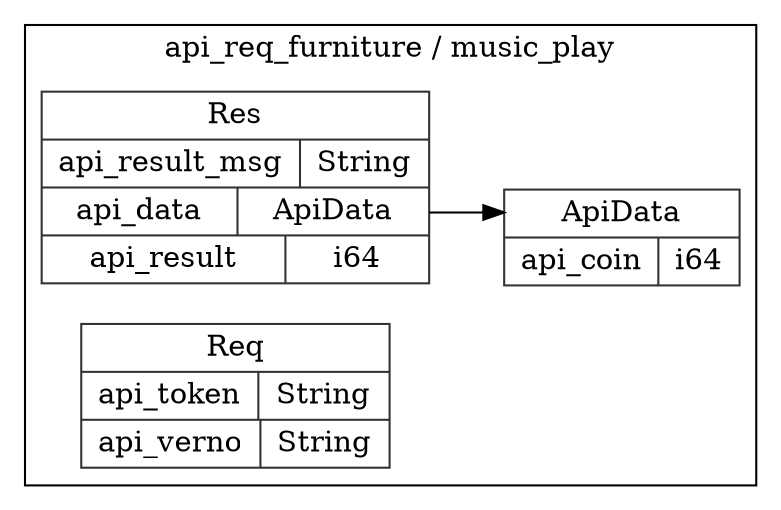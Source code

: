 digraph {
  rankdir=LR;
  subgraph cluster_0 {
    label="api_req_furniture / music_play";
    node [style="filled", color=white, style="solid", color=gray20];
    api_req_furniture__music_play__Res [label="<Res> Res  | { api_result_msg | <api_result_msg> String } | { api_data | <api_data> ApiData } | { api_result | <api_result> i64 }", shape=record];
    api_req_furniture__music_play__ApiData;
    api_req_furniture__music_play__Res:api_data:e -> api_req_furniture__music_play__ApiData:ApiData:w;
    api_req_furniture__music_play__ApiData [label="<ApiData> ApiData  | { api_coin | <api_coin> i64 }", shape=record];
    api_req_furniture__music_play__Req [label="<Req> Req  | { api_token | <api_token> String } | { api_verno | <api_verno> String }", shape=record];
  }
}
